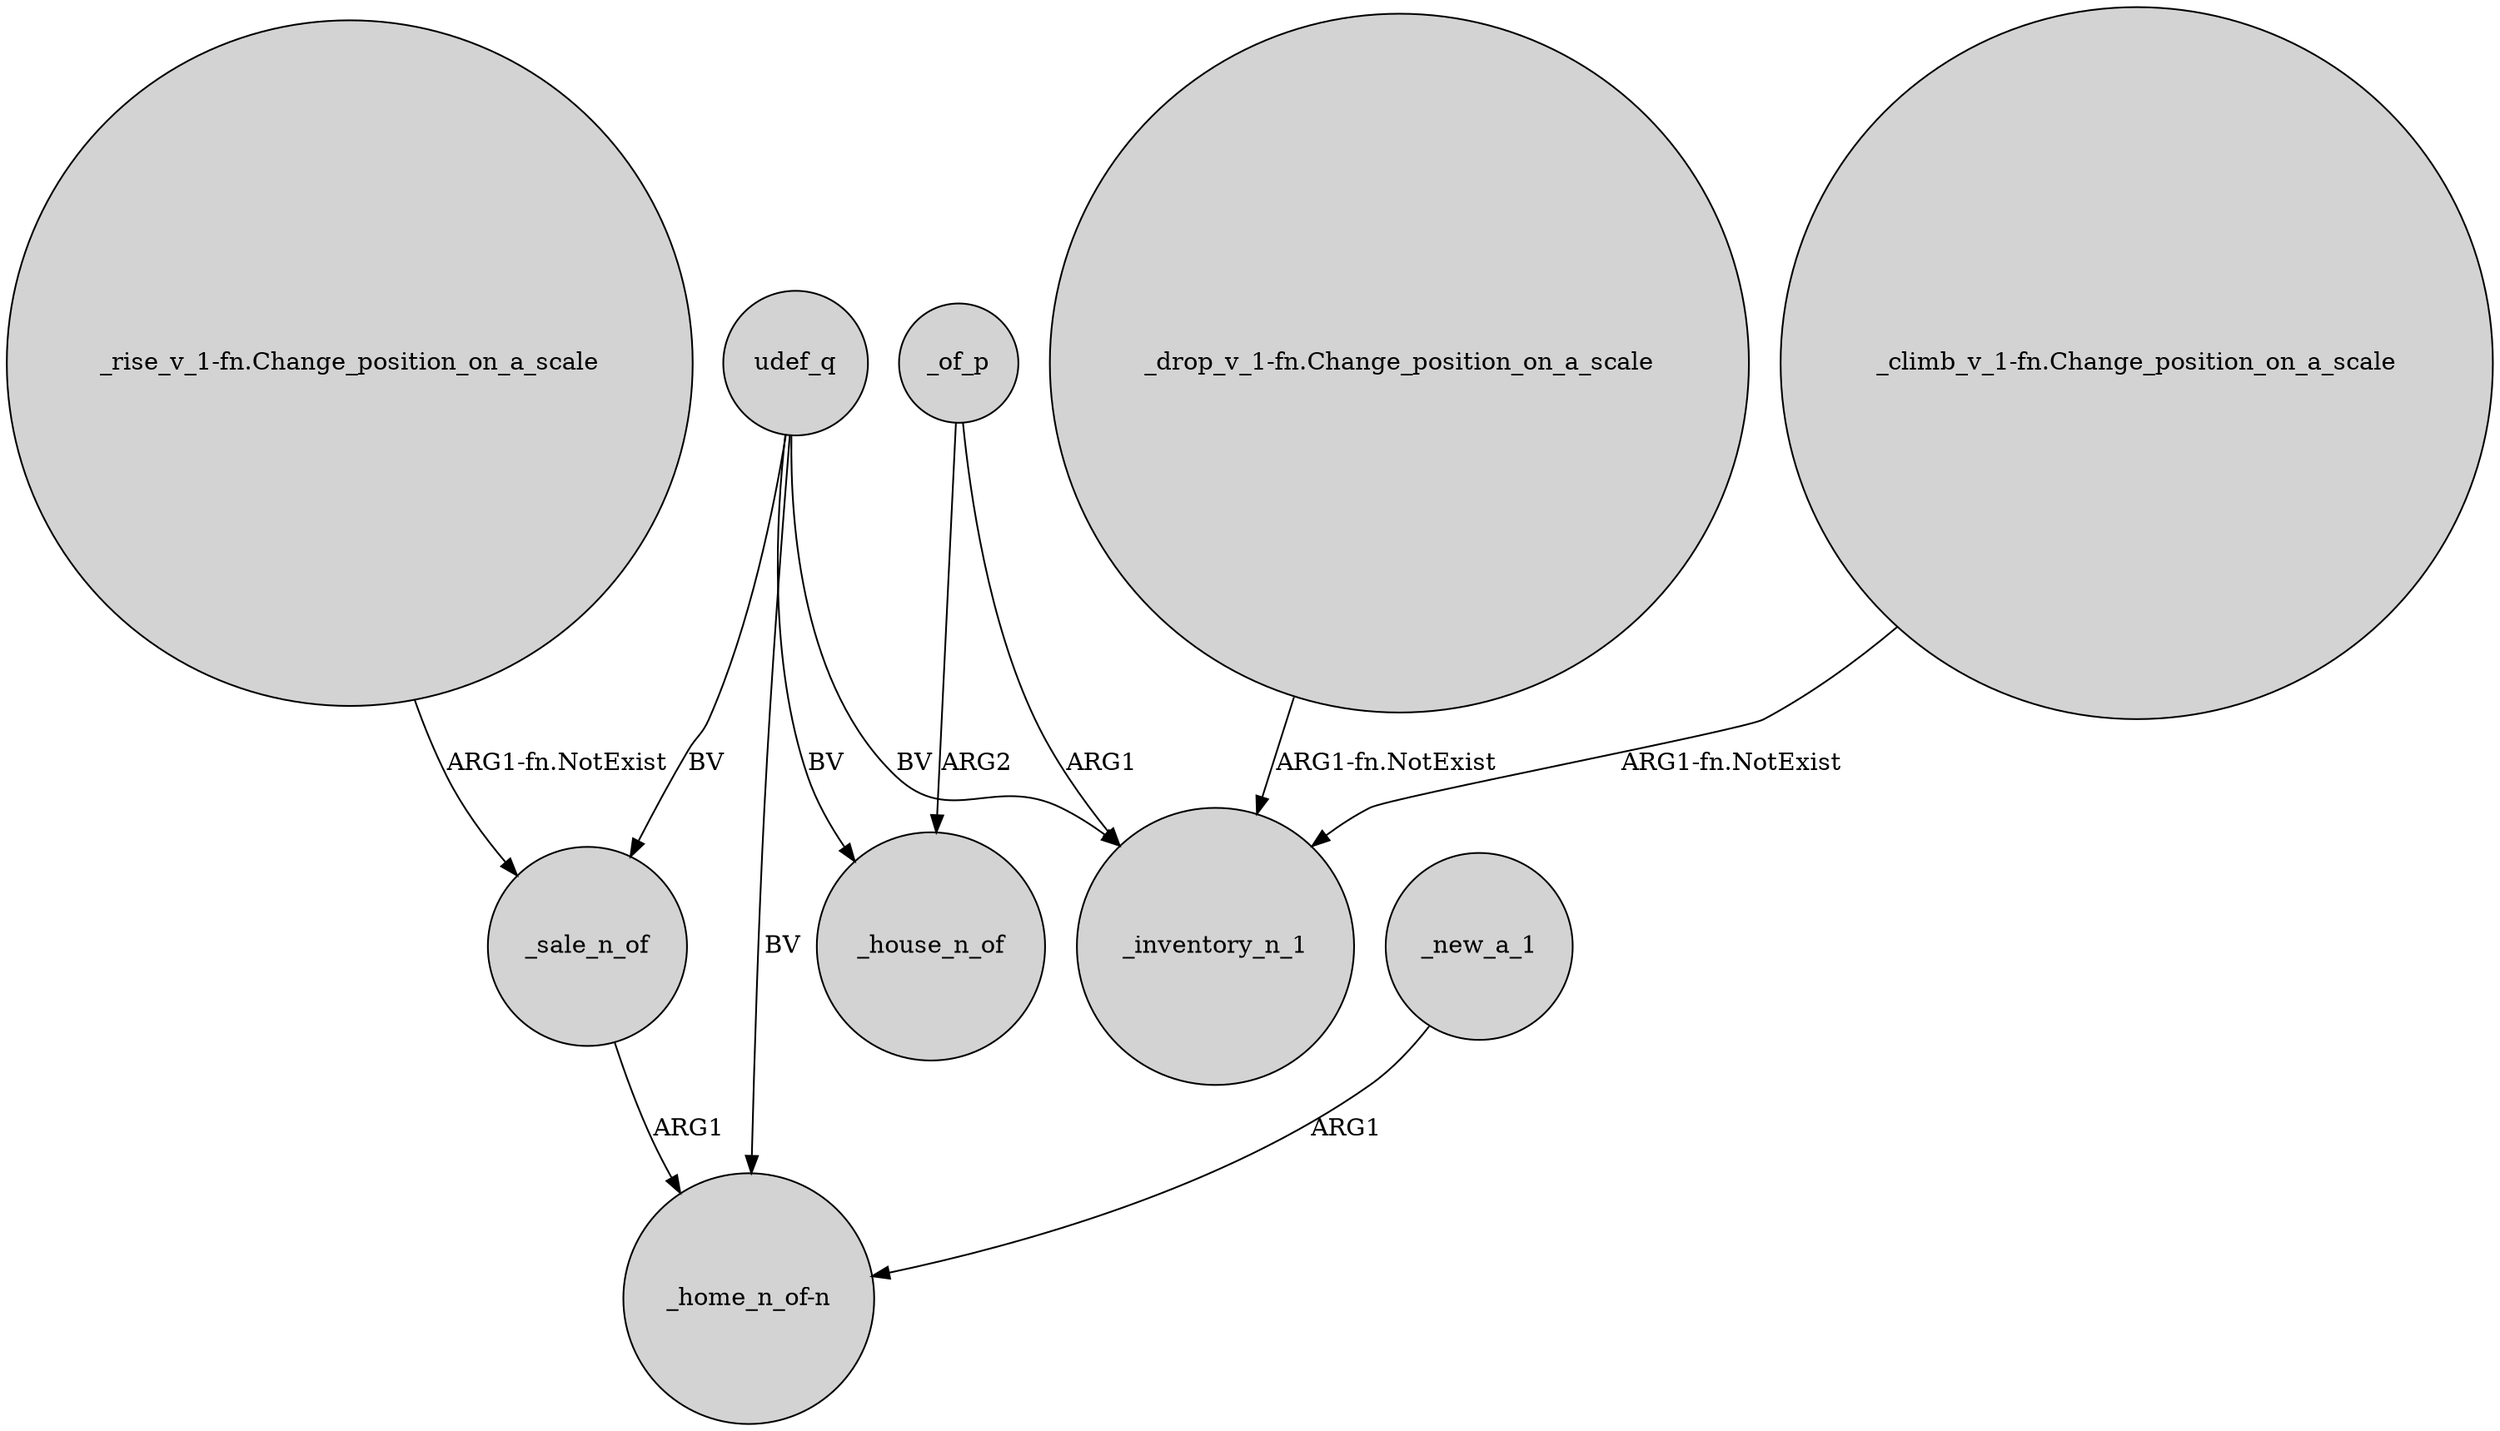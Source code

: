digraph {
	node [shape=circle style=filled]
	udef_q -> _house_n_of [label=BV]
	"_drop_v_1-fn.Change_position_on_a_scale" -> _inventory_n_1 [label="ARG1-fn.NotExist"]
	udef_q -> "_home_n_of-n" [label=BV]
	_sale_n_of -> "_home_n_of-n" [label=ARG1]
	"_climb_v_1-fn.Change_position_on_a_scale" -> _inventory_n_1 [label="ARG1-fn.NotExist"]
	"_rise_v_1-fn.Change_position_on_a_scale" -> _sale_n_of [label="ARG1-fn.NotExist"]
	_new_a_1 -> "_home_n_of-n" [label=ARG1]
	_of_p -> _inventory_n_1 [label=ARG1]
	_of_p -> _house_n_of [label=ARG2]
	udef_q -> _inventory_n_1 [label=BV]
	udef_q -> _sale_n_of [label=BV]
}
